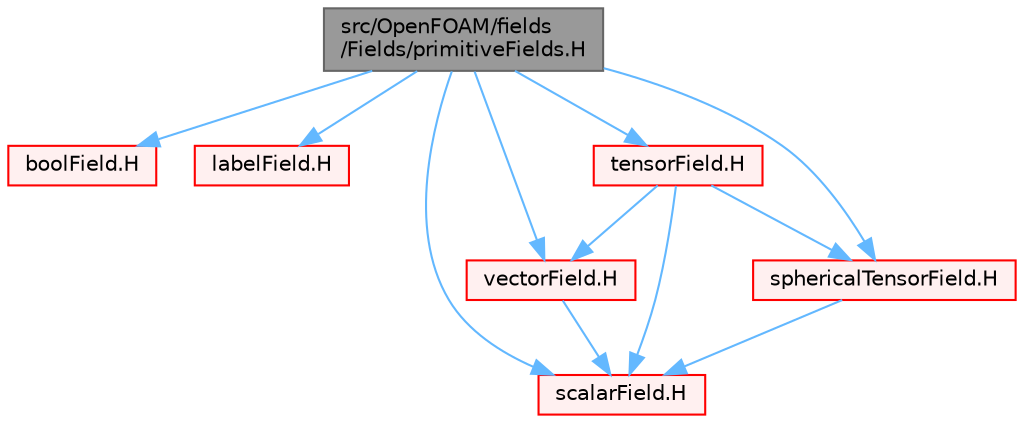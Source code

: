 digraph "src/OpenFOAM/fields/Fields/primitiveFields.H"
{
 // LATEX_PDF_SIZE
  bgcolor="transparent";
  edge [fontname=Helvetica,fontsize=10,labelfontname=Helvetica,labelfontsize=10];
  node [fontname=Helvetica,fontsize=10,shape=box,height=0.2,width=0.4];
  Node1 [id="Node000001",label="src/OpenFOAM/fields\l/Fields/primitiveFields.H",height=0.2,width=0.4,color="gray40", fillcolor="grey60", style="filled", fontcolor="black",tooltip="Specialisations of Field<T> for scalar, vector and tensor."];
  Node1 -> Node2 [id="edge1_Node000001_Node000002",color="steelblue1",style="solid",tooltip=" "];
  Node2 [id="Node000002",label="boolField.H",height=0.2,width=0.4,color="red", fillcolor="#FFF0F0", style="filled",URL="$boolField_8H.html",tooltip=" "];
  Node1 -> Node161 [id="edge2_Node000001_Node000161",color="steelblue1",style="solid",tooltip=" "];
  Node161 [id="Node000161",label="labelField.H",height=0.2,width=0.4,color="red", fillcolor="#FFF0F0", style="filled",URL="$labelField_8H.html",tooltip=" "];
  Node1 -> Node160 [id="edge3_Node000001_Node000160",color="steelblue1",style="solid",tooltip=" "];
  Node160 [id="Node000160",label="scalarField.H",height=0.2,width=0.4,color="red", fillcolor="#FFF0F0", style="filled",URL="$scalarField_8H.html",tooltip=" "];
  Node1 -> Node162 [id="edge4_Node000001_Node000162",color="steelblue1",style="solid",tooltip=" "];
  Node162 [id="Node000162",label="vectorField.H",height=0.2,width=0.4,color="red", fillcolor="#FFF0F0", style="filled",URL="$vectorField_8H.html",tooltip=" "];
  Node162 -> Node160 [id="edge5_Node000162_Node000160",color="steelblue1",style="solid",tooltip=" "];
  Node1 -> Node166 [id="edge6_Node000001_Node000166",color="steelblue1",style="solid",tooltip=" "];
  Node166 [id="Node000166",label="tensorField.H",height=0.2,width=0.4,color="red", fillcolor="#FFF0F0", style="filled",URL="$tensorField_8H.html",tooltip=" "];
  Node166 -> Node160 [id="edge7_Node000166_Node000160",color="steelblue1",style="solid",tooltip=" "];
  Node166 -> Node162 [id="edge8_Node000166_Node000162",color="steelblue1",style="solid",tooltip=" "];
  Node166 -> Node167 [id="edge9_Node000166_Node000167",color="steelblue1",style="solid",tooltip=" "];
  Node167 [id="Node000167",label="sphericalTensorField.H",height=0.2,width=0.4,color="red", fillcolor="#FFF0F0", style="filled",URL="$sphericalTensorField_8H.html",tooltip=" "];
  Node167 -> Node160 [id="edge10_Node000167_Node000160",color="steelblue1",style="solid",tooltip=" "];
  Node1 -> Node167 [id="edge11_Node000001_Node000167",color="steelblue1",style="solid",tooltip=" "];
}
